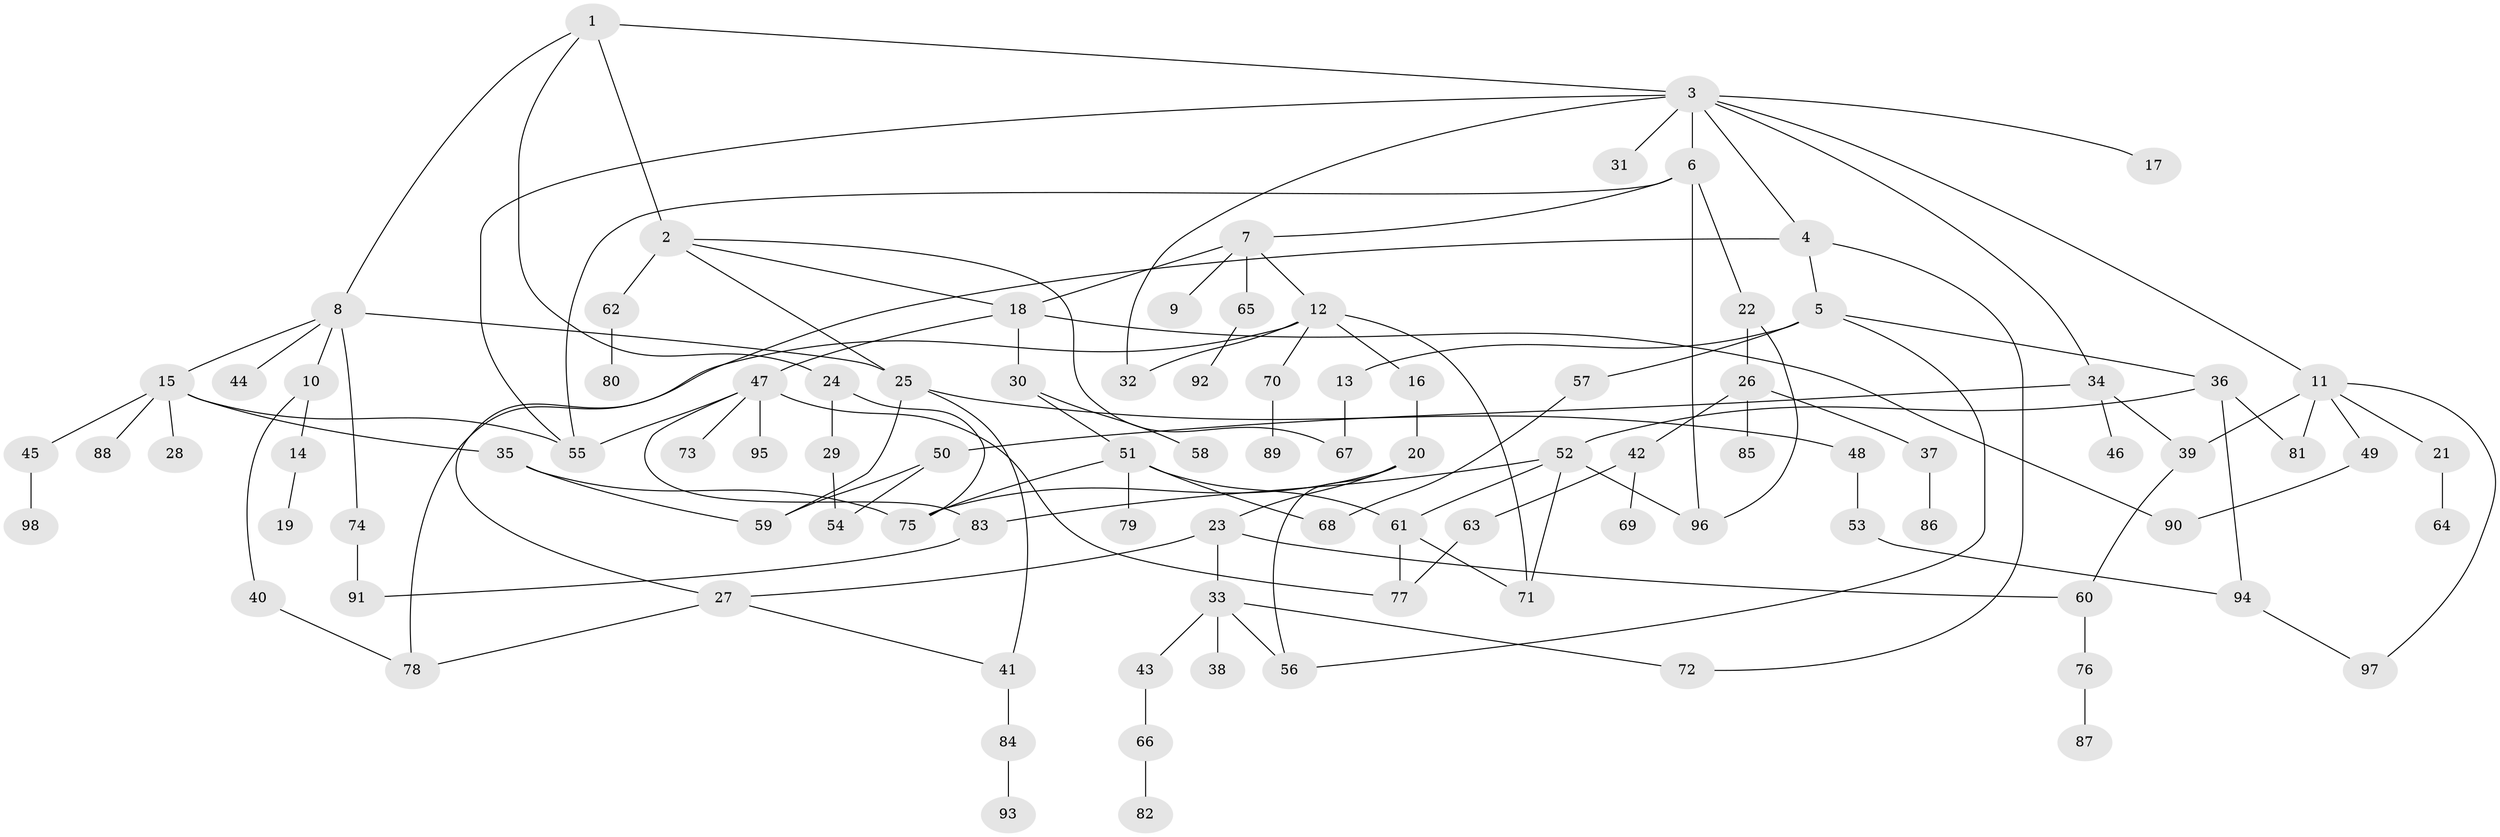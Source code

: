 // Generated by graph-tools (version 1.1) at 2025/41/03/09/25 04:41:58]
// undirected, 98 vertices, 133 edges
graph export_dot {
graph [start="1"]
  node [color=gray90,style=filled];
  1;
  2;
  3;
  4;
  5;
  6;
  7;
  8;
  9;
  10;
  11;
  12;
  13;
  14;
  15;
  16;
  17;
  18;
  19;
  20;
  21;
  22;
  23;
  24;
  25;
  26;
  27;
  28;
  29;
  30;
  31;
  32;
  33;
  34;
  35;
  36;
  37;
  38;
  39;
  40;
  41;
  42;
  43;
  44;
  45;
  46;
  47;
  48;
  49;
  50;
  51;
  52;
  53;
  54;
  55;
  56;
  57;
  58;
  59;
  60;
  61;
  62;
  63;
  64;
  65;
  66;
  67;
  68;
  69;
  70;
  71;
  72;
  73;
  74;
  75;
  76;
  77;
  78;
  79;
  80;
  81;
  82;
  83;
  84;
  85;
  86;
  87;
  88;
  89;
  90;
  91;
  92;
  93;
  94;
  95;
  96;
  97;
  98;
  1 -- 2;
  1 -- 3;
  1 -- 8;
  1 -- 24;
  2 -- 62;
  2 -- 67;
  2 -- 18;
  2 -- 25;
  3 -- 4;
  3 -- 6;
  3 -- 11;
  3 -- 17;
  3 -- 31;
  3 -- 34;
  3 -- 32;
  3 -- 55;
  4 -- 5;
  4 -- 27;
  4 -- 72;
  5 -- 13;
  5 -- 36;
  5 -- 56;
  5 -- 57;
  6 -- 7;
  6 -- 22;
  6 -- 96;
  6 -- 55;
  7 -- 9;
  7 -- 12;
  7 -- 18;
  7 -- 65;
  8 -- 10;
  8 -- 15;
  8 -- 25;
  8 -- 44;
  8 -- 74;
  10 -- 14;
  10 -- 40;
  11 -- 21;
  11 -- 39;
  11 -- 49;
  11 -- 97;
  11 -- 81;
  12 -- 16;
  12 -- 32;
  12 -- 70;
  12 -- 71;
  12 -- 78;
  13 -- 67;
  14 -- 19;
  15 -- 28;
  15 -- 35;
  15 -- 45;
  15 -- 55;
  15 -- 88;
  16 -- 20;
  18 -- 30;
  18 -- 47;
  18 -- 90;
  20 -- 23;
  20 -- 56;
  20 -- 75;
  21 -- 64;
  22 -- 26;
  22 -- 96;
  23 -- 27;
  23 -- 33;
  23 -- 60;
  24 -- 29;
  24 -- 75;
  25 -- 48;
  25 -- 41;
  25 -- 59;
  26 -- 37;
  26 -- 42;
  26 -- 85;
  27 -- 41;
  27 -- 78;
  29 -- 54;
  30 -- 51;
  30 -- 58;
  33 -- 38;
  33 -- 43;
  33 -- 72;
  33 -- 56;
  34 -- 46;
  34 -- 50;
  34 -- 39;
  35 -- 75;
  35 -- 59;
  36 -- 52;
  36 -- 81;
  36 -- 94;
  37 -- 86;
  39 -- 60;
  40 -- 78;
  41 -- 84;
  42 -- 63;
  42 -- 69;
  43 -- 66;
  45 -- 98;
  47 -- 73;
  47 -- 83;
  47 -- 95;
  47 -- 77;
  47 -- 55;
  48 -- 53;
  49 -- 90;
  50 -- 59;
  50 -- 54;
  51 -- 68;
  51 -- 75;
  51 -- 79;
  51 -- 61;
  52 -- 61;
  52 -- 96;
  52 -- 83;
  52 -- 71;
  53 -- 94;
  57 -- 68;
  60 -- 76;
  61 -- 71;
  61 -- 77;
  62 -- 80;
  63 -- 77;
  65 -- 92;
  66 -- 82;
  70 -- 89;
  74 -- 91;
  76 -- 87;
  83 -- 91;
  84 -- 93;
  94 -- 97;
}
